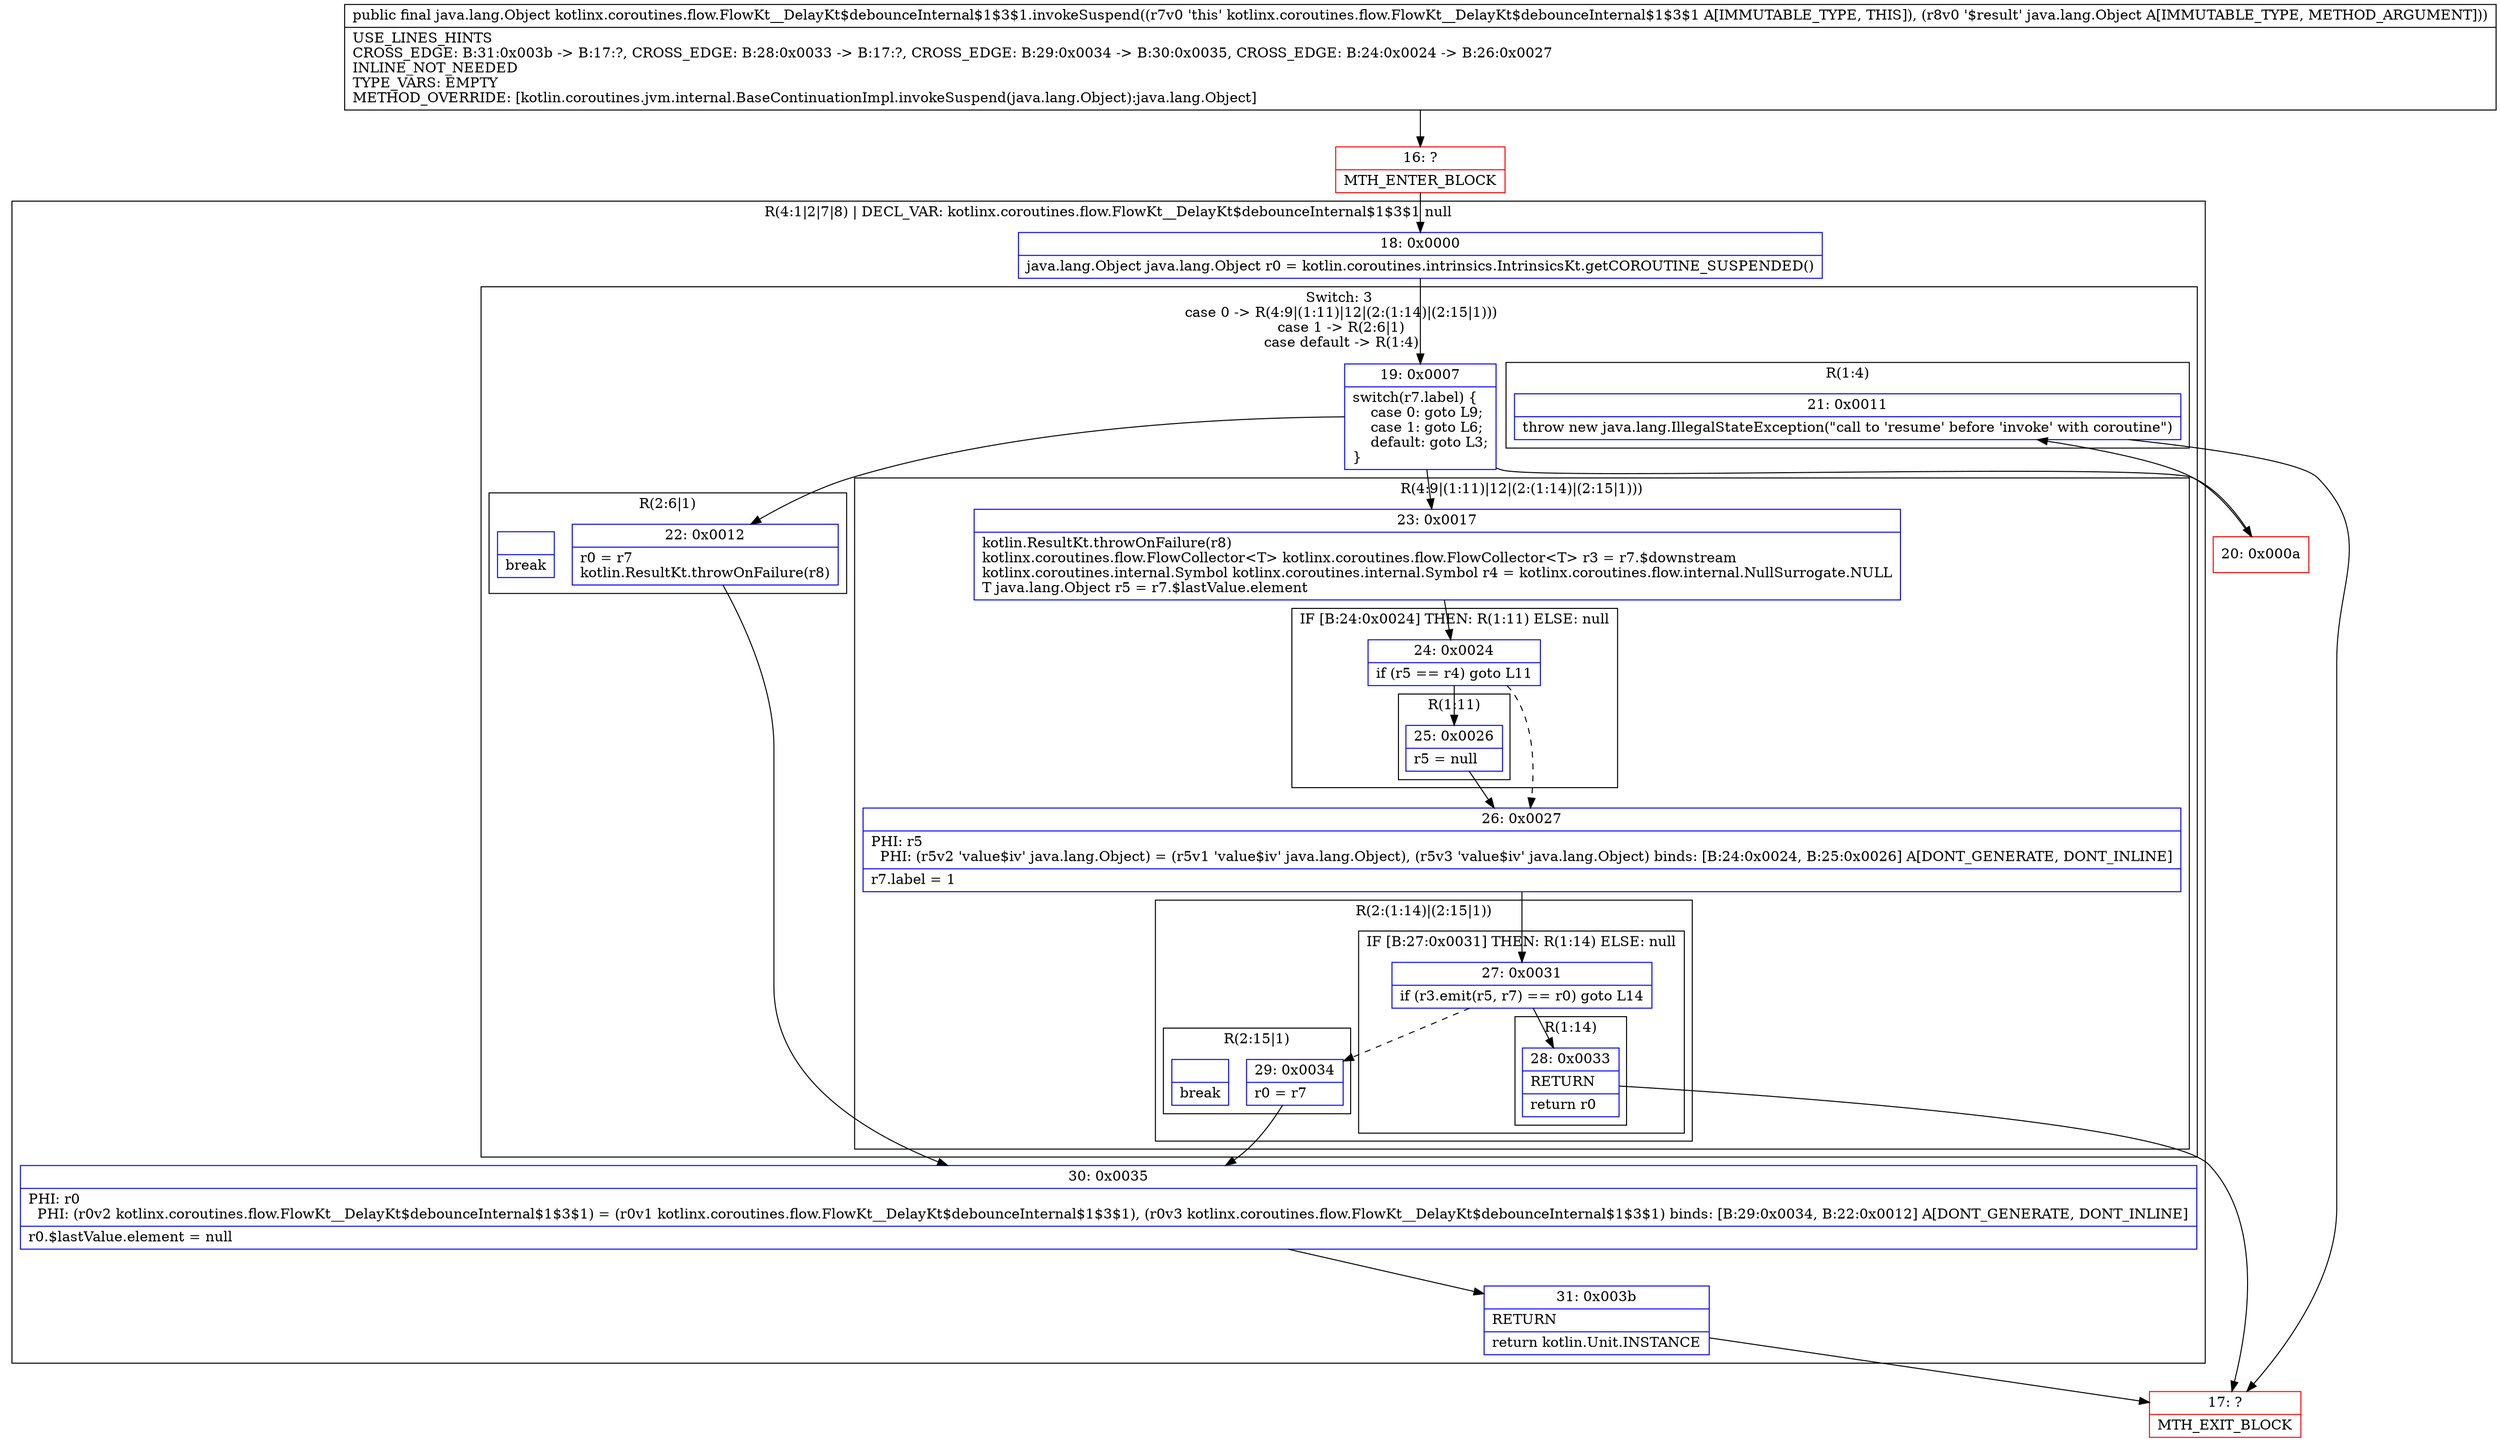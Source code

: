 digraph "CFG forkotlinx.coroutines.flow.FlowKt__DelayKt$debounceInternal$1$3$1.invokeSuspend(Ljava\/lang\/Object;)Ljava\/lang\/Object;" {
subgraph cluster_Region_484883558 {
label = "R(4:1|2|7|8) | DECL_VAR: kotlinx.coroutines.flow.FlowKt__DelayKt$debounceInternal$1$3$1 null\l";
node [shape=record,color=blue];
Node_18 [shape=record,label="{18\:\ 0x0000|java.lang.Object java.lang.Object r0 = kotlin.coroutines.intrinsics.IntrinsicsKt.getCOROUTINE_SUSPENDED()\l}"];
subgraph cluster_SwitchRegion_828671278 {
label = "Switch: 3
 case 0 -> R(4:9|(1:11)|12|(2:(1:14)|(2:15|1)))
 case 1 -> R(2:6|1)
 case default -> R(1:4)";
node [shape=record,color=blue];
Node_19 [shape=record,label="{19\:\ 0x0007|switch(r7.label) \{\l    case 0: goto L9;\l    case 1: goto L6;\l    default: goto L3;\l\}\l}"];
subgraph cluster_Region_1493016533 {
label = "R(4:9|(1:11)|12|(2:(1:14)|(2:15|1)))";
node [shape=record,color=blue];
Node_23 [shape=record,label="{23\:\ 0x0017|kotlin.ResultKt.throwOnFailure(r8)\lkotlinx.coroutines.flow.FlowCollector\<T\> kotlinx.coroutines.flow.FlowCollector\<T\> r3 = r7.$downstream\lkotlinx.coroutines.internal.Symbol kotlinx.coroutines.internal.Symbol r4 = kotlinx.coroutines.flow.internal.NullSurrogate.NULL\lT java.lang.Object r5 = r7.$lastValue.element\l}"];
subgraph cluster_IfRegion_1901141280 {
label = "IF [B:24:0x0024] THEN: R(1:11) ELSE: null";
node [shape=record,color=blue];
Node_24 [shape=record,label="{24\:\ 0x0024|if (r5 == r4) goto L11\l}"];
subgraph cluster_Region_2058449831 {
label = "R(1:11)";
node [shape=record,color=blue];
Node_25 [shape=record,label="{25\:\ 0x0026|r5 = null\l}"];
}
}
Node_26 [shape=record,label="{26\:\ 0x0027|PHI: r5 \l  PHI: (r5v2 'value$iv' java.lang.Object) = (r5v1 'value$iv' java.lang.Object), (r5v3 'value$iv' java.lang.Object) binds: [B:24:0x0024, B:25:0x0026] A[DONT_GENERATE, DONT_INLINE]\l|r7.label = 1\l}"];
subgraph cluster_Region_1419587155 {
label = "R(2:(1:14)|(2:15|1))";
node [shape=record,color=blue];
subgraph cluster_IfRegion_1043770294 {
label = "IF [B:27:0x0031] THEN: R(1:14) ELSE: null";
node [shape=record,color=blue];
Node_27 [shape=record,label="{27\:\ 0x0031|if (r3.emit(r5, r7) == r0) goto L14\l}"];
subgraph cluster_Region_1149170183 {
label = "R(1:14)";
node [shape=record,color=blue];
Node_28 [shape=record,label="{28\:\ 0x0033|RETURN\l|return r0\l}"];
}
}
subgraph cluster_Region_1231837244 {
label = "R(2:15|1)";
node [shape=record,color=blue];
Node_29 [shape=record,label="{29\:\ 0x0034|r0 = r7\l}"];
Node_InsnContainer_2144467864 [shape=record,label="{|break\l}"];
}
}
}
subgraph cluster_Region_2111530483 {
label = "R(2:6|1)";
node [shape=record,color=blue];
Node_22 [shape=record,label="{22\:\ 0x0012|r0 = r7\lkotlin.ResultKt.throwOnFailure(r8)\l}"];
Node_InsnContainer_1672806358 [shape=record,label="{|break\l}"];
}
subgraph cluster_Region_1995201403 {
label = "R(1:4)";
node [shape=record,color=blue];
Node_21 [shape=record,label="{21\:\ 0x0011|throw new java.lang.IllegalStateException(\"call to 'resume' before 'invoke' with coroutine\")\l}"];
}
}
Node_30 [shape=record,label="{30\:\ 0x0035|PHI: r0 \l  PHI: (r0v2 kotlinx.coroutines.flow.FlowKt__DelayKt$debounceInternal$1$3$1) = (r0v1 kotlinx.coroutines.flow.FlowKt__DelayKt$debounceInternal$1$3$1), (r0v3 kotlinx.coroutines.flow.FlowKt__DelayKt$debounceInternal$1$3$1) binds: [B:29:0x0034, B:22:0x0012] A[DONT_GENERATE, DONT_INLINE]\l|r0.$lastValue.element = null\l}"];
Node_31 [shape=record,label="{31\:\ 0x003b|RETURN\l|return kotlin.Unit.INSTANCE\l}"];
}
Node_16 [shape=record,color=red,label="{16\:\ ?|MTH_ENTER_BLOCK\l}"];
Node_20 [shape=record,color=red,label="{20\:\ 0x000a}"];
Node_17 [shape=record,color=red,label="{17\:\ ?|MTH_EXIT_BLOCK\l}"];
MethodNode[shape=record,label="{public final java.lang.Object kotlinx.coroutines.flow.FlowKt__DelayKt$debounceInternal$1$3$1.invokeSuspend((r7v0 'this' kotlinx.coroutines.flow.FlowKt__DelayKt$debounceInternal$1$3$1 A[IMMUTABLE_TYPE, THIS]), (r8v0 '$result' java.lang.Object A[IMMUTABLE_TYPE, METHOD_ARGUMENT]))  | USE_LINES_HINTS\lCROSS_EDGE: B:31:0x003b \-\> B:17:?, CROSS_EDGE: B:28:0x0033 \-\> B:17:?, CROSS_EDGE: B:29:0x0034 \-\> B:30:0x0035, CROSS_EDGE: B:24:0x0024 \-\> B:26:0x0027\lINLINE_NOT_NEEDED\lTYPE_VARS: EMPTY\lMETHOD_OVERRIDE: [kotlin.coroutines.jvm.internal.BaseContinuationImpl.invokeSuspend(java.lang.Object):java.lang.Object]\l}"];
MethodNode -> Node_16;Node_18 -> Node_19;
Node_19 -> Node_20;
Node_19 -> Node_22;
Node_19 -> Node_23;
Node_23 -> Node_24;
Node_24 -> Node_25;
Node_24 -> Node_26[style=dashed];
Node_25 -> Node_26;
Node_26 -> Node_27;
Node_27 -> Node_28;
Node_27 -> Node_29[style=dashed];
Node_28 -> Node_17;
Node_29 -> Node_30;
Node_22 -> Node_30;
Node_21 -> Node_17;
Node_30 -> Node_31;
Node_31 -> Node_17;
Node_16 -> Node_18;
Node_20 -> Node_21;
}

